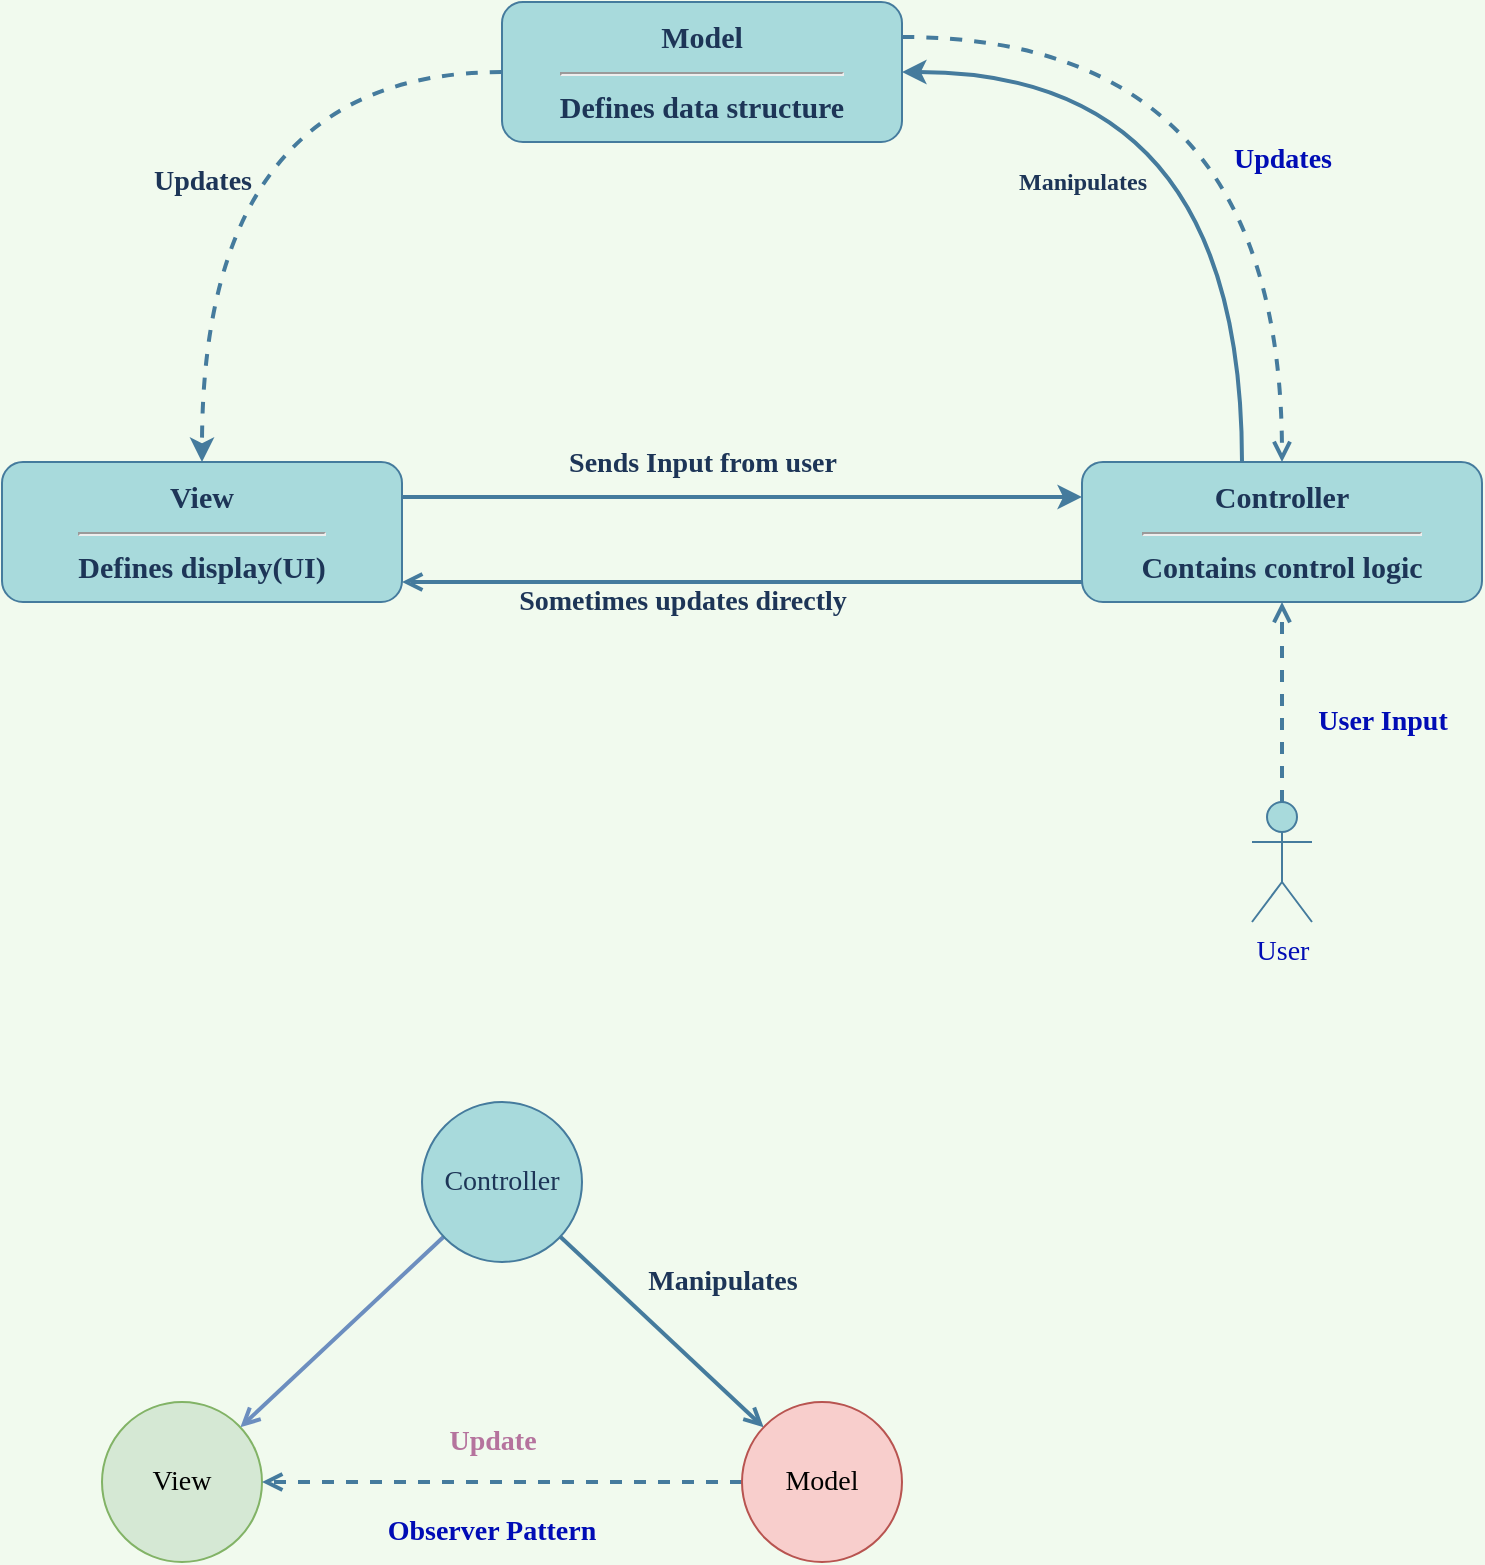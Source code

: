 <mxfile version="15.4.0" type="device" pages="4"><diagram id="__Drz4zL7nDJxm5Mh9Vg" name="UI框架结构"><mxGraphModel dx="1422" dy="2111" grid="1" gridSize="10" guides="1" tooltips="1" connect="1" arrows="1" fold="1" page="1" pageScale="1" pageWidth="827" pageHeight="1169" background="#F1FAEE" math="0" shadow="0"><root><mxCell id="0"/><mxCell id="1" parent="0"/><mxCell id="KmA2rUCjR3yj-eLntTLG-17" style="sketch=0;orthogonalLoop=1;jettySize=auto;html=1;entryX=0.5;entryY=0;entryDx=0;entryDy=0;fontColor=#1D3557;strokeColor=#457B9D;fillColor=#A8DADC;strokeWidth=2;edgeStyle=orthogonalEdgeStyle;curved=1;dashed=1;" parent="1" source="KmA2rUCjR3yj-eLntTLG-15" target="KmA2rUCjR3yj-eLntTLG-16" edge="1"><mxGeometry relative="1" as="geometry"/></mxCell><mxCell id="KmA2rUCjR3yj-eLntTLG-25" value="Updates" style="edgeLabel;html=1;align=center;verticalAlign=middle;resizable=0;points=[];fontSize=14;fontFamily=Comic Sans MS;fontColor=#1D3557;labelBackgroundColor=none;fontStyle=1" parent="KmA2rUCjR3yj-eLntTLG-17" vertex="1" connectable="0"><mxGeometry x="0.235" y="24" relative="1" as="geometry"><mxPoint x="-24" y="-8" as="offset"/></mxGeometry></mxCell><mxCell id="DxCC0sZ1vemleVMzPJ_w-1" style="edgeStyle=orthogonalEdgeStyle;sketch=0;orthogonalLoop=1;jettySize=auto;html=1;entryX=0.5;entryY=0;entryDx=0;entryDy=0;dashed=1;labelBackgroundColor=none;fontFamily=Comic Sans MS;fontSize=14;fontColor=#000CB5;startArrow=none;startFill=0;endArrow=open;endFill=0;strokeColor=#457B9D;strokeWidth=2;fillColor=#A8DADC;curved=1;exitX=1;exitY=0.25;exitDx=0;exitDy=0;" parent="1" source="KmA2rUCjR3yj-eLntTLG-15" target="KmA2rUCjR3yj-eLntTLG-18" edge="1"><mxGeometry relative="1" as="geometry"/></mxCell><mxCell id="DxCC0sZ1vemleVMzPJ_w-3" value="Updates" style="edgeLabel;html=1;align=center;verticalAlign=middle;resizable=0;points=[];fontSize=14;fontFamily=Comic Sans MS;fontColor=#000CB5;labelBackgroundColor=none;fontStyle=1" parent="DxCC0sZ1vemleVMzPJ_w-1" vertex="1" connectable="0"><mxGeometry x="0.25" y="-39" relative="1" as="geometry"><mxPoint x="39" as="offset"/></mxGeometry></mxCell><mxCell id="KmA2rUCjR3yj-eLntTLG-15" value="Model&lt;hr&gt;Defines data structure" style="rounded=1;whiteSpace=wrap;html=1;fontFamily=Comic Sans MS;fontStyle=1;fontSize=15;fillColor=#A8DADC;strokeColor=#457B9D;fontColor=#1D3557;" parent="1" vertex="1"><mxGeometry x="260" y="-310" width="200" height="70" as="geometry"/></mxCell><mxCell id="KmA2rUCjR3yj-eLntTLG-19" style="sketch=0;orthogonalLoop=1;jettySize=auto;html=1;fontColor=#1D3557;strokeColor=#457B9D;strokeWidth=2;fillColor=#A8DADC;labelBackgroundColor=none;entryX=0;entryY=0.25;entryDx=0;entryDy=0;exitX=1;exitY=0.25;exitDx=0;exitDy=0;" parent="1" source="KmA2rUCjR3yj-eLntTLG-16" target="KmA2rUCjR3yj-eLntTLG-18" edge="1"><mxGeometry relative="1" as="geometry"><mxPoint x="230" y="-60" as="sourcePoint"/><mxPoint x="540" y="-60" as="targetPoint"/></mxGeometry></mxCell><mxCell id="KmA2rUCjR3yj-eLntTLG-22" value="Sends Input from user" style="edgeLabel;html=1;align=center;verticalAlign=middle;resizable=0;points=[];fontSize=14;fontColor=#1D3557;labelBackgroundColor=none;fontFamily=Comic Sans MS;fontStyle=1" parent="KmA2rUCjR3yj-eLntTLG-19" vertex="1" connectable="0"><mxGeometry x="-0.228" relative="1" as="geometry"><mxPoint x="19" y="-17" as="offset"/></mxGeometry></mxCell><mxCell id="KmA2rUCjR3yj-eLntTLG-16" value="View&lt;br&gt;&lt;hr&gt;Defines display(UI)" style="rounded=1;whiteSpace=wrap;html=1;fontFamily=Comic Sans MS;fontStyle=1;fontSize=15;fillColor=#A8DADC;strokeColor=#457B9D;fontColor=#1D3557;" parent="1" vertex="1"><mxGeometry x="10" y="-80" width="200" height="70" as="geometry"/></mxCell><mxCell id="KmA2rUCjR3yj-eLntTLG-20" style="edgeStyle=orthogonalEdgeStyle;curved=1;sketch=0;orthogonalLoop=1;jettySize=auto;html=1;entryX=1;entryY=0.5;entryDx=0;entryDy=0;fontColor=#1D3557;strokeColor=#457B9D;strokeWidth=2;fillColor=#A8DADC;" parent="1" source="KmA2rUCjR3yj-eLntTLG-18" target="KmA2rUCjR3yj-eLntTLG-15" edge="1"><mxGeometry relative="1" as="geometry"><Array as="points"><mxPoint x="630" y="-275"/></Array></mxGeometry></mxCell><mxCell id="KmA2rUCjR3yj-eLntTLG-21" value="&lt;font face=&quot;Comic Sans MS&quot; style=&quot;font-size: 12px;&quot;&gt;Manipulates&lt;/font&gt;" style="edgeLabel;html=1;align=center;verticalAlign=middle;resizable=0;points=[];fontColor=#1D3557;labelBackgroundColor=none;fontStyle=1;fontSize=12;" parent="KmA2rUCjR3yj-eLntTLG-20" vertex="1" connectable="0"><mxGeometry x="-0.2" y="40" relative="1" as="geometry"><mxPoint x="-40" y="6" as="offset"/></mxGeometry></mxCell><mxCell id="KmA2rUCjR3yj-eLntTLG-18" value="Controller&lt;br&gt;&lt;hr&gt;Contains control logic" style="rounded=1;whiteSpace=wrap;html=1;fontFamily=Comic Sans MS;fontStyle=1;fontSize=15;fillColor=#A8DADC;strokeColor=#457B9D;fontColor=#1D3557;" parent="1" vertex="1"><mxGeometry x="550" y="-80" width="200" height="70" as="geometry"/></mxCell><mxCell id="KmA2rUCjR3yj-eLntTLG-23" style="edgeStyle=orthogonalEdgeStyle;curved=1;sketch=0;orthogonalLoop=1;jettySize=auto;html=1;fontColor=#1D3557;strokeColor=#457B9D;strokeWidth=2;fillColor=#A8DADC;labelBackgroundColor=none;startArrow=open;startFill=0;endArrow=none;endFill=0;" parent="1" source="KmA2rUCjR3yj-eLntTLG-16" target="KmA2rUCjR3yj-eLntTLG-18" edge="1"><mxGeometry relative="1" as="geometry"><mxPoint x="230" y="-45" as="sourcePoint"/><mxPoint x="520" y="-45" as="targetPoint"/><Array as="points"><mxPoint x="470" y="-20"/><mxPoint x="470" y="-20"/></Array></mxGeometry></mxCell><mxCell id="KmA2rUCjR3yj-eLntTLG-24" value="Sometimes updates directly" style="edgeLabel;html=1;align=center;verticalAlign=middle;resizable=0;points=[];fontSize=14;fontColor=#1D3557;labelBackgroundColor=none;fontFamily=Comic Sans MS;fontStyle=1" parent="KmA2rUCjR3yj-eLntTLG-23" vertex="1" connectable="0"><mxGeometry x="-0.228" relative="1" as="geometry"><mxPoint x="9" y="10" as="offset"/></mxGeometry></mxCell><mxCell id="KmA2rUCjR3yj-eLntTLG-28" value="" style="edgeStyle=none;sketch=0;orthogonalLoop=1;jettySize=auto;html=1;labelBackgroundColor=none;fontFamily=Comic Sans MS;fontSize=14;fontColor=#1D3557;startArrow=none;startFill=0;endArrow=open;endFill=0;strokeColor=#6c8ebf;strokeWidth=2;fillColor=#dae8fc;" parent="1" source="KmA2rUCjR3yj-eLntTLG-26" target="KmA2rUCjR3yj-eLntTLG-27" edge="1"><mxGeometry relative="1" as="geometry"/></mxCell><mxCell id="KmA2rUCjR3yj-eLntTLG-30" value="Manipulates" style="edgeStyle=none;sketch=0;orthogonalLoop=1;jettySize=auto;html=1;labelBackgroundColor=none;fontFamily=Comic Sans MS;fontSize=14;fontColor=#1D3557;startArrow=none;startFill=0;endArrow=open;endFill=0;strokeColor=#457B9D;strokeWidth=2;fillColor=#A8DADC;fontStyle=1" parent="1" source="KmA2rUCjR3yj-eLntTLG-26" target="KmA2rUCjR3yj-eLntTLG-29" edge="1"><mxGeometry x="0.069" y="39" relative="1" as="geometry"><mxPoint as="offset"/></mxGeometry></mxCell><mxCell id="KmA2rUCjR3yj-eLntTLG-26" value="Controller" style="ellipse;whiteSpace=wrap;html=1;aspect=fixed;rounded=0;labelBackgroundColor=none;sketch=0;fontFamily=Comic Sans MS;fontSize=14;fontColor=#1D3557;strokeColor=#457B9D;fillColor=#A8DADC;" parent="1" vertex="1"><mxGeometry x="220" y="240" width="80" height="80" as="geometry"/></mxCell><mxCell id="KmA2rUCjR3yj-eLntTLG-27" value="View" style="ellipse;whiteSpace=wrap;html=1;aspect=fixed;rounded=0;labelBackgroundColor=none;sketch=0;fontFamily=Comic Sans MS;fontSize=14;strokeColor=#82b366;fillColor=#d5e8d4;" parent="1" vertex="1"><mxGeometry x="60" y="390" width="80" height="80" as="geometry"/></mxCell><mxCell id="KmA2rUCjR3yj-eLntTLG-33" style="edgeStyle=none;sketch=0;orthogonalLoop=1;jettySize=auto;html=1;labelBackgroundColor=none;fontFamily=Comic Sans MS;fontSize=14;fontColor=#1D3557;startArrow=none;startFill=0;endArrow=open;endFill=0;strokeColor=#457B9D;strokeWidth=2;fillColor=#A8DADC;dashed=1;" parent="1" source="KmA2rUCjR3yj-eLntTLG-29" target="KmA2rUCjR3yj-eLntTLG-27" edge="1"><mxGeometry relative="1" as="geometry"/></mxCell><mxCell id="KmA2rUCjR3yj-eLntTLG-34" value="Update" style="edgeLabel;html=1;align=center;verticalAlign=middle;resizable=0;points=[];fontSize=14;fontFamily=Comic Sans MS;fontColor=#B5739D;labelBackgroundColor=none;fontStyle=1" parent="KmA2rUCjR3yj-eLntTLG-33" vertex="1" connectable="0"><mxGeometry x="0.117" y="-4" relative="1" as="geometry"><mxPoint x="9" y="-16" as="offset"/></mxGeometry></mxCell><mxCell id="KmA2rUCjR3yj-eLntTLG-29" value="Model" style="ellipse;whiteSpace=wrap;html=1;aspect=fixed;rounded=0;labelBackgroundColor=none;sketch=0;fontFamily=Comic Sans MS;fontSize=14;strokeColor=#b85450;fillColor=#f8cecc;" parent="1" vertex="1"><mxGeometry x="380" y="390" width="80" height="80" as="geometry"/></mxCell><mxCell id="KmA2rUCjR3yj-eLntTLG-35" value="Observer Pattern" style="text;html=1;strokeColor=none;fillColor=none;align=center;verticalAlign=middle;whiteSpace=wrap;rounded=0;labelBackgroundColor=none;sketch=0;fontFamily=Comic Sans MS;fontSize=14;fontColor=#000CB5;fontStyle=1" parent="1" vertex="1"><mxGeometry x="140" y="440" width="230" height="30" as="geometry"/></mxCell><mxCell id="KmA2rUCjR3yj-eLntTLG-37" value="User Input" style="edgeStyle=none;sketch=0;orthogonalLoop=1;jettySize=auto;html=1;dashed=1;labelBackgroundColor=none;fontFamily=Comic Sans MS;fontSize=14;fontColor=#000CB5;startArrow=none;startFill=0;endArrow=open;endFill=0;strokeColor=#457B9D;strokeWidth=2;fillColor=#A8DADC;fontStyle=1" parent="1" source="KmA2rUCjR3yj-eLntTLG-36" target="KmA2rUCjR3yj-eLntTLG-18" edge="1"><mxGeometry x="-0.2" y="-50" relative="1" as="geometry"><mxPoint as="offset"/></mxGeometry></mxCell><mxCell id="KmA2rUCjR3yj-eLntTLG-36" value="User" style="shape=umlActor;verticalLabelPosition=bottom;verticalAlign=top;html=1;outlineConnect=0;rounded=0;labelBackgroundColor=none;sketch=0;fontFamily=Comic Sans MS;fontSize=14;fontColor=#000CB5;strokeColor=#457B9D;fillColor=#A8DADC;" parent="1" vertex="1"><mxGeometry x="635" y="90" width="30" height="60" as="geometry"/></mxCell></root></mxGraphModel></diagram><diagram id="ADOUcpz0f-5BqwnFZ7P6" name="Page-2"><mxGraphModel dx="1422" dy="2111" grid="1" gridSize="10" guides="1" tooltips="1" connect="1" arrows="1" fold="1" page="1" pageScale="1" pageWidth="827" pageHeight="1169" math="0" shadow="0"><root><mxCell id="Ce-mR9yNcQyvJ99WCcLR-0"/><mxCell id="Ce-mR9yNcQyvJ99WCcLR-1" parent="Ce-mR9yNcQyvJ99WCcLR-0"/><mxCell id="1qEZqLzx7aUNt4DbTMzH-0" value="" style="shape=image;verticalLabelPosition=bottom;labelBackgroundColor=#ffffff;verticalAlign=top;aspect=fixed;imageAspect=0;image=https://raw.githubusercontent.com/Draveness/analyze/master/contents/architecture/images/mvx/MVC-App-Arch.jpg;" parent="Ce-mR9yNcQyvJ99WCcLR-1" vertex="1"><mxGeometry x="80" y="720" width="520" height="238" as="geometry"/></mxCell><mxCell id="1qEZqLzx7aUNt4DbTMzH-1" value="" style="shape=image;verticalLabelPosition=bottom;labelBackgroundColor=#ffffff;verticalAlign=top;aspect=fixed;imageAspect=0;image=https://raw.githubusercontent.com/Draveness/analyze/master/contents/architecture/images/mvx/MVC-MVC.jpg;" parent="Ce-mR9yNcQyvJ99WCcLR-1" vertex="1"><mxGeometry x="80" y="1040" width="520" height="412" as="geometry"/></mxCell><mxCell id="rBIQjEjwBKaZGVe9CLyb-0" value="View" style="rounded=1;whiteSpace=wrap;html=1;fontFamily=Comic Sans MS;fontStyle=1;fontSize=15;fillColor=#A8DADC;strokeColor=#457B9D;fontColor=#1D3557;" vertex="1" parent="Ce-mR9yNcQyvJ99WCcLR-1"><mxGeometry x="40" y="-120" width="130" height="60" as="geometry"/></mxCell><mxCell id="rBIQjEjwBKaZGVe9CLyb-2" value="ViewManager" style="rounded=1;whiteSpace=wrap;html=1;fontFamily=Comic Sans MS;fontStyle=1;fontSize=15;fillColor=#A8DADC;strokeColor=#457B9D;fontColor=#1D3557;" vertex="1" parent="Ce-mR9yNcQyvJ99WCcLR-1"><mxGeometry x="40" y="10" width="130" height="60" as="geometry"/></mxCell><mxCell id="rBIQjEjwBKaZGVe9CLyb-3" value="Window" style="rounded=1;whiteSpace=wrap;html=1;fontFamily=Comic Sans MS;fontStyle=1;fontSize=15;fillColor=#A8DADC;strokeColor=#457B9D;fontColor=#1D3557;" vertex="1" parent="Ce-mR9yNcQyvJ99WCcLR-1"><mxGeometry x="284" y="-120" width="130" height="60" as="geometry"/></mxCell><mxCell id="rBIQjEjwBKaZGVe9CLyb-4" value="WindowManager" style="rounded=1;whiteSpace=wrap;html=1;fontFamily=Comic Sans MS;fontStyle=1;fontSize=15;fillColor=#A8DADC;strokeColor=#457B9D;fontColor=#1D3557;" vertex="1" parent="Ce-mR9yNcQyvJ99WCcLR-1"><mxGeometry x="300" y="60" width="130" height="60" as="geometry"/></mxCell></root></mxGraphModel></diagram><diagram id="LaE5WK5VEwCwUzmPuWOQ" name="Page-3"><mxGraphModel dx="2249" dy="942" grid="1" gridSize="10" guides="1" tooltips="1" connect="1" arrows="1" fold="1" page="1" pageScale="1" pageWidth="827" pageHeight="1169" math="0" shadow="0"><root><mxCell id="UdatizqPzeITr0RGKR9W-0"/><mxCell id="UdatizqPzeITr0RGKR9W-1" parent="UdatizqPzeITr0RGKR9W-0"/><mxCell id="UdatizqPzeITr0RGKR9W-4" value="" style="edgeStyle=orthogonalEdgeStyle;rounded=1;orthogonalLoop=1;jettySize=auto;html=1;fontFamily=Comic Sans MS;fontSize=15;strokeWidth=2;" edge="1" parent="UdatizqPzeITr0RGKR9W-1" source="UdatizqPzeITr0RGKR9W-2" target="UdatizqPzeITr0RGKR9W-3"><mxGeometry relative="1" as="geometry"/></mxCell><mxCell id="UdatizqPzeITr0RGKR9W-2" value="APlayerController" style="rounded=0;whiteSpace=wrap;html=1;fontFamily=Comic Sans MS;fontStyle=1;fontSize=15;" vertex="1" parent="UdatizqPzeITr0RGKR9W-1"><mxGeometry x="80" y="80" width="200" height="40" as="geometry"/></mxCell><mxCell id="UdatizqPzeITr0RGKR9W-3" value="InputComponent" style="rounded=0;whiteSpace=wrap;html=1;fontFamily=Comic Sans MS;fontStyle=1;fontSize=15;" vertex="1" parent="UdatizqPzeITr0RGKR9W-1"><mxGeometry x="400" y="80" width="200" height="40" as="geometry"/></mxCell><mxCell id="UdatizqPzeITr0RGKR9W-6" style="edgeStyle=orthogonalEdgeStyle;rounded=1;orthogonalLoop=1;jettySize=auto;html=1;fontFamily=Comic Sans MS;fontSize=15;strokeWidth=2;" edge="1" parent="UdatizqPzeITr0RGKR9W-1" source="UdatizqPzeITr0RGKR9W-5" target="UdatizqPzeITr0RGKR9W-2"><mxGeometry relative="1" as="geometry"/></mxCell><mxCell id="UdatizqPzeITr0RGKR9W-5" value="PlayerContext" style="rounded=0;whiteSpace=wrap;html=1;fontFamily=Comic Sans MS;fontStyle=1;fontSize=15;" vertex="1" parent="UdatizqPzeITr0RGKR9W-1"><mxGeometry x="-280" y="80" width="160" height="40" as="geometry"/></mxCell><mxCell id="UdatizqPzeITr0RGKR9W-8" value="Create" style="edgeStyle=orthogonalEdgeStyle;rounded=1;orthogonalLoop=1;jettySize=auto;html=1;entryX=0.5;entryY=1;entryDx=0;entryDy=0;fontFamily=Comic Sans MS;fontSize=15;strokeWidth=2;" edge="1" parent="UdatizqPzeITr0RGKR9W-1" source="UdatizqPzeITr0RGKR9W-7" target="UdatizqPzeITr0RGKR9W-3"><mxGeometry relative="1" as="geometry"/></mxCell><mxCell id="UdatizqPzeITr0RGKR9W-9" style="edgeStyle=orthogonalEdgeStyle;rounded=1;orthogonalLoop=1;jettySize=auto;html=1;fontFamily=Comic Sans MS;fontSize=15;strokeWidth=2;" edge="1" parent="UdatizqPzeITr0RGKR9W-1" source="UdatizqPzeITr0RGKR9W-7" target="UdatizqPzeITr0RGKR9W-2"><mxGeometry relative="1" as="geometry"/></mxCell><mxCell id="UdatizqPzeITr0RGKR9W-10" value="PushInputComponent" style="edgeLabel;html=1;align=center;verticalAlign=middle;resizable=0;points=[];fontSize=15;fontFamily=Comic Sans MS;" vertex="1" connectable="0" parent="UdatizqPzeITr0RGKR9W-9"><mxGeometry x="-0.178" y="-1" relative="1" as="geometry"><mxPoint x="32" y="-19" as="offset"/></mxGeometry></mxCell><mxCell id="UdatizqPzeITr0RGKR9W-7" value="UUserWidget" style="rounded=0;whiteSpace=wrap;html=1;fontFamily=Comic Sans MS;fontStyle=1;fontSize=15;" vertex="1" parent="UdatizqPzeITr0RGKR9W-1"><mxGeometry x="400" y="250" width="200" height="40" as="geometry"/></mxCell></root></mxGraphModel></diagram><diagram id="DgKkCrlhjlag5YJ7RB9l" name="Page-4"><mxGraphModel dx="1422" dy="942" grid="1" gridSize="10" guides="1" tooltips="1" connect="1" arrows="1" fold="1" page="1" pageScale="1" pageWidth="827" pageHeight="1169" math="0" shadow="0"><root><mxCell id="3BUocvwnyNBlnEN8CFNV-0"/><mxCell id="3BUocvwnyNBlnEN8CFNV-1" parent="3BUocvwnyNBlnEN8CFNV-0"/></root></mxGraphModel></diagram></mxfile>